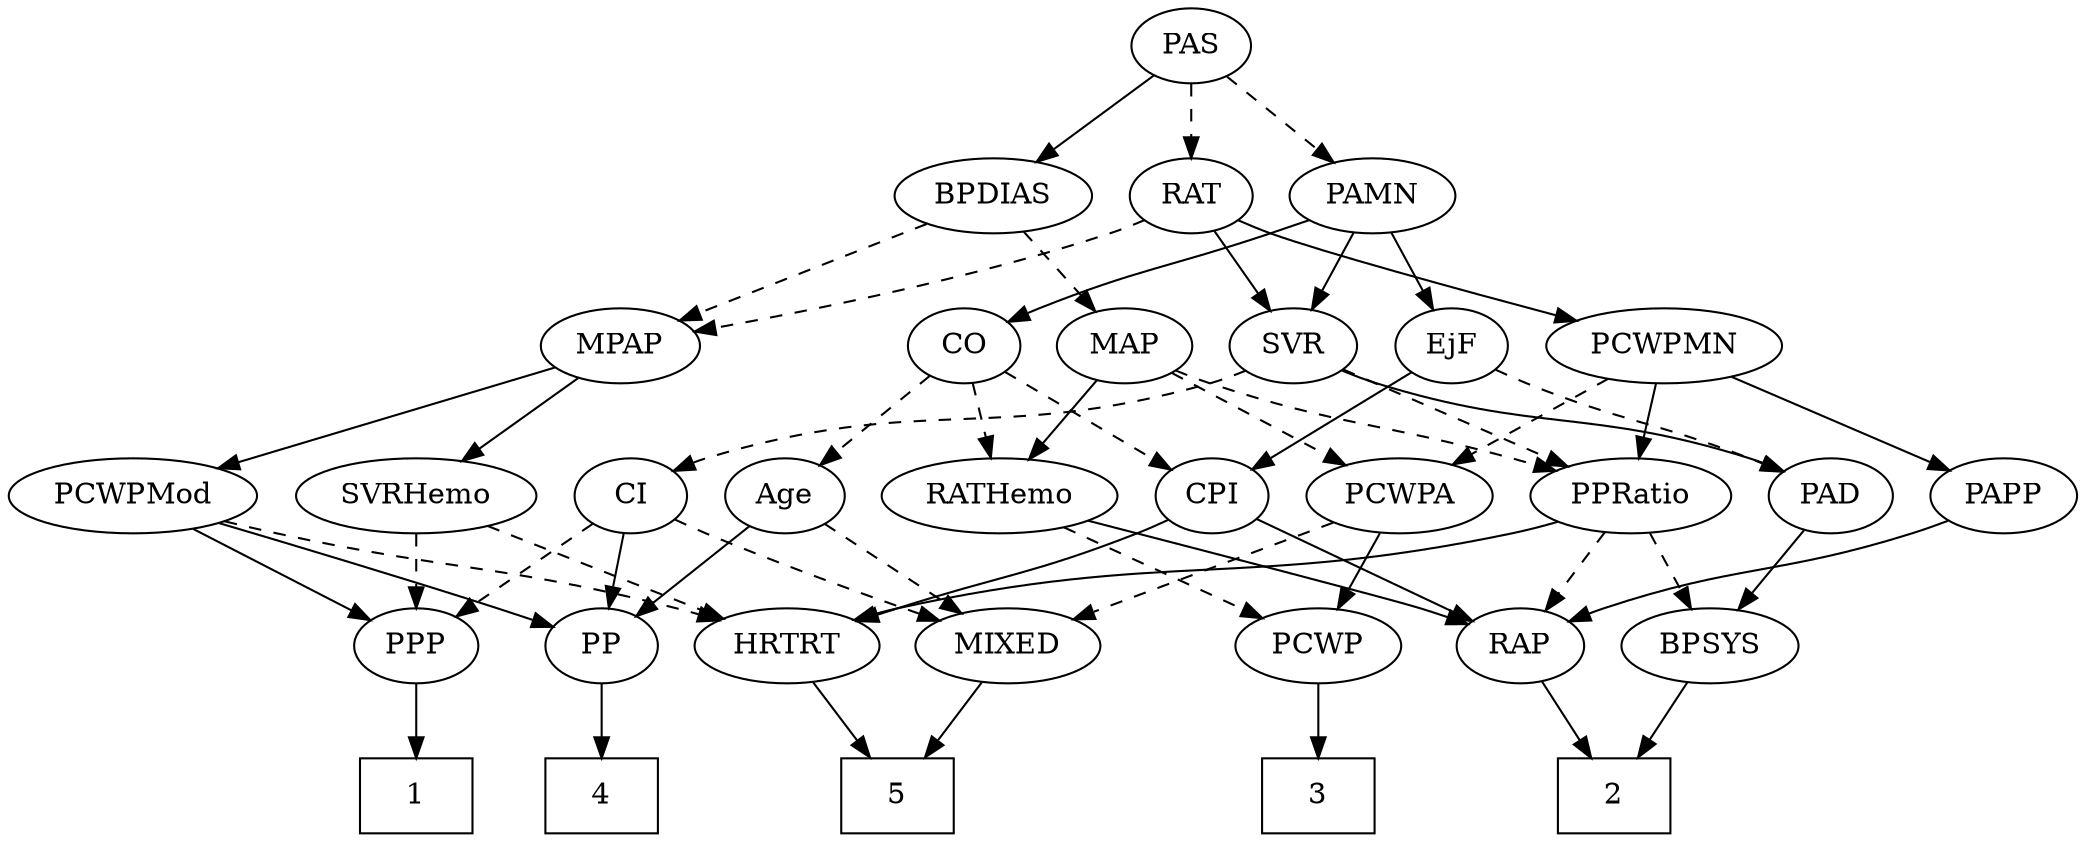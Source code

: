 strict digraph {
	graph [bb="0,0,908.84,396"];
	node [label="\N"];
	1	[height=0.5,
		pos="172,18",
		shape=box,
		width=0.75];
	2	[height=0.5,
		pos="708,18",
		shape=box,
		width=0.75];
	3	[height=0.5,
		pos="577,18",
		shape=box,
		width=0.75];
	4	[height=0.5,
		pos="256,18",
		shape=box,
		width=0.75];
	5	[height=0.5,
		pos="390,18",
		shape=box,
		width=0.75];
	Age	[height=0.5,
		pos="339,162",
		width=0.75];
	MIXED	[height=0.5,
		pos="439,90",
		width=1.1193];
	Age -> MIXED	[pos="e,418.16,105.59 356.87,148.49 371.51,138.24 392.52,123.53 409.63,111.56",
		style=dashed];
	PP	[height=0.5,
		pos="256,90",
		width=0.75];
	Age -> PP	[pos="e,272.08,104.56 322.6,147.17 310.35,136.85 293.44,122.58 279.73,111.01",
		style=solid];
	EjF	[height=0.5,
		pos="638,234",
		width=0.75];
	PAD	[height=0.5,
		pos="799,162",
		width=0.79437];
	EjF -> PAD	[pos="e,776.76,173.4 659.23,222.74 664.06,220.47 669.19,218.12 674,216 712.67,198.97 723.23,196.82 762,180 763.79,179.22 765.64,178.41 \
767.5,177.58",
		style=dashed];
	CPI	[height=0.5,
		pos="527,162",
		width=0.75];
	EjF -> CPI	[pos="e,546.2,175.11 618.91,220.97 601.28,209.85 574.87,193.19 554.88,180.58",
		style=solid];
	RAP	[height=0.5,
		pos="666,90",
		width=0.77632];
	RAP -> 2	[pos="e,697.72,36.124 675.74,72.765 680.73,64.44 686.93,54.104 692.56,44.725",
		style=solid];
	MIXED -> 5	[pos="e,402.21,36.447 427.38,72.411 421.64,64.2 414.56,54.099 408.13,44.9",
		style=solid];
	MPAP	[height=0.5,
		pos="263,234",
		width=0.97491];
	PCWPMod	[height=0.5,
		pos="51.995,162",
		width=1.4443];
	MPAP -> PCWPMod	[pos="e,88.313,175.05 234.1,223.41 198.99,211.77 139.33,191.97 97.902,178.23",
		style=solid];
	SVRHemo	[height=0.5,
		pos="172,162",
		width=1.3902];
	MPAP -> SVRHemo	[pos="e,192.41,178.7 244.14,218.5 231.52,208.79 214.68,195.83 200.44,184.88",
		style=solid];
	BPSYS	[height=0.5,
		pos="750,90",
		width=1.0471];
	BPSYS -> 2	[pos="e,718.46,36.447 740.04,72.411 735.17,64.285 729.18,54.307 723.71,45.184",
		style=solid];
	PAD -> BPSYS	[pos="e,761.41,107.31 787.88,145.12 781.76,136.38 774.04,125.35 767.17,115.54",
		style=solid];
	CO	[height=0.5,
		pos="413,234",
		width=0.75];
	CO -> Age	[pos="e,353.95,177.14 398.02,218.83 387.49,208.87 373.21,195.37 361.34,184.14",
		style=dashed];
	RATHemo	[height=0.5,
		pos="433,162",
		width=1.3721];
	CO -> RATHemo	[pos="e,428.06,180.28 417.84,216.05 420.06,208.26 422.76,198.82 425.26,190.08",
		style=dashed];
	CO -> CPI	[pos="e,507.56,174.93 432.33,221.13 450.59,209.91 478.19,192.97 498.88,180.26",
		style=dashed];
	PAS	[height=0.5,
		pos="519,378",
		width=0.75];
	PAMN	[height=0.5,
		pos="601,306",
		width=1.011];
	PAS -> PAMN	[pos="e,583.41,322.01 535.2,363.17 546.71,353.34 562.42,339.93 575.59,328.69",
		style=dashed];
	RAT	[height=0.5,
		pos="519,306",
		width=0.75827];
	PAS -> RAT	[pos="e,519,324.1 519,359.7 519,351.98 519,342.71 519,334.11",
		style=dashed];
	BPDIAS	[height=0.5,
		pos="431,306",
		width=1.1735];
	PAS -> BPDIAS	[pos="e,450.05,322.16 502.03,363.5 489.59,353.61 472.44,339.96 458.1,328.56",
		style=solid];
	PAMN -> EjF	[pos="e,629.29,251.47 609.76,288.41 614.19,280.04 619.65,269.71 624.59,260.37",
		style=solid];
	PAMN -> CO	[pos="e,434.14,245.47 572.82,294.45 566.94,292.29 560.77,290.05 555,288 508.1,271.37 495.12,270.65 449,252 447.17,251.26 445.3,250.48 \
443.43,249.67",
		style=solid];
	SVR	[height=0.5,
		pos="565,234",
		width=0.77632];
	PAMN -> SVR	[pos="e,573.47,251.47 592.46,288.41 588.16,280.04 582.85,269.71 578.04,260.37",
		style=solid];
	RATHemo -> RAP	[pos="e,642.78,100.23 470.1,150.03 477.04,148.01 484.23,145.93 491,144 548.65,127.57 564.01,126.61 621,108 625.01,106.69 629.2,105.23 \
633.34,103.73",
		style=solid];
	PCWP	[height=0.5,
		pos="577,90",
		width=0.97491];
	RATHemo -> PCWP	[pos="e,552.44,102.94 461.45,147.17 484.99,135.72 518.5,119.44 543.37,107.35",
		style=dashed];
	CPI -> RAP	[pos="e,644.59,101.78 547.81,150.52 571.01,138.84 608.76,119.82 635.35,106.44",
		style=solid];
	HRTRT	[height=0.5,
		pos="341,90",
		width=1.1013];
	CPI -> HRTRT	[pos="e,371.46,101.58 505.83,150.57 501,148.31 495.85,146 491,144 480.52,139.69 421.92,119.16 381.15,104.95",
		style=solid];
	RAT -> MPAP	[pos="e,295.84,240.89 497.76,294.4 492.67,292.09 487.2,289.81 482,288 422.17,267.24 350.43,251.54 305.77,242.8",
		style=dashed];
	RAT -> SVR	[pos="e,554.6,250.82 529.43,289.12 535.2,280.34 542.48,269.26 548.95,259.42",
		style=solid];
	PCWPMN	[height=0.5,
		pos="733,234",
		width=1.3902];
	RAT -> PCWPMN	[pos="e,695.4,245.95 540.3,294.6 545.39,292.29 550.84,289.95 556,288 568.31,283.35 637.64,262.86 685.78,248.77",
		style=solid];
	SVR -> PAD	[pos="e,777.39,173.84 586.6,222.16 591.58,219.92 596.91,217.72 602,216 671.05,192.66 692.95,203.34 762,180 763.9,179.35 765.85,178.64 \
767.79,177.89",
		style=solid];
	PPRatio	[height=0.5,
		pos="713,162",
		width=1.1013];
	SVR -> PPRatio	[pos="e,686.56,175.5 586.83,222.67 610.67,211.4 649.21,193.17 677.43,179.82",
		style=dashed];
	CI	[height=0.5,
		pos="267,162",
		width=0.75];
	SVR -> CI	[pos="e,287.53,173.92 544.07,221.9 539.23,219.68 534.01,217.55 529,216 431.81,185.98 400.18,210.02 303,180 301.06,179.4 299.1,178.72 297.15,\
177.98",
		style=dashed];
	PCWPMod -> PP	[pos="e,232.58,99.361 87.978,148.92 119.63,138.26 166.92,122.25 208,108 212.88,106.3 218.04,104.5 223.09,102.72",
		style=solid];
	PPP	[height=0.5,
		pos="172,90",
		width=0.75];
	PCWPMod -> PPP	[pos="e,152.13,102.59 77.444,146.15 96.775,134.88 123.36,119.37 143.42,107.67",
		style=solid];
	PCWPMod -> HRTRT	[pos="e,311.4,101.99 90.608,149.78 98.013,147.76 105.73,145.74 113,144 191.91,125.09 213.71,129.35 292,108 295.17,107.14 298.43,106.17 \
301.69,105.15",
		style=dashed];
	PCWPA	[height=0.5,
		pos="614,162",
		width=1.1555];
	PCWPA -> MIXED	[pos="e,467.95,102.58 584.31,149.13 554.88,137.35 509.66,119.27 477.49,106.4",
		style=dashed];
	PCWPA -> PCWP	[pos="e,585.87,107.79 605.04,144.05 600.72,135.89 595.45,125.91 590.65,116.82",
		style=solid];
	PCWPMN -> PCWPA	[pos="e,637.69,176.94 708.05,218.33 690.16,207.8 665.9,193.53 646.5,182.12",
		style=dashed];
	PCWPMN -> PPRatio	[pos="e,717.93,180.28 728.15,216.05 725.93,208.26 723.23,198.82 720.73,190.08",
		style=solid];
	PAPP	[height=0.5,
		pos="877,162",
		width=0.88464];
	PCWPMN -> PAPP	[pos="e,853.37,174.49 761.45,219.17 785.28,207.58 819.33,191.03 844.29,178.9",
		style=solid];
	SVRHemo -> PPP	[pos="e,172,108.1 172,143.7 172,135.98 172,126.71 172,118.11",
		style=dashed];
	SVRHemo -> HRTRT	[pos="e,312.72,102.71 203.78,147.83 232.08,136.11 273.51,118.95 303.44,106.56",
		style=dashed];
	BPDIAS -> MPAP	[pos="e,289.44,246.02 401.73,292.81 373.14,280.9 329.58,262.74 298.91,249.96",
		style=dashed];
	MAP	[height=0.5,
		pos="489,234",
		width=0.84854];
	BPDIAS -> MAP	[pos="e,476.02,250.67 444.45,288.76 451.87,279.8 461.23,268.51 469.45,258.59",
		style=dashed];
	MAP -> RATHemo	[pos="e,446.17,179.47 476.57,217.46 469.52,208.65 460.54,197.43 452.57,187.46",
		style=solid];
	MAP -> PCWPA	[pos="e,589.36,176.8 510.48,220.97 529.75,210.18 558.32,194.18 580.57,181.72",
		style=dashed];
	MAP -> PPRatio	[pos="e,683.17,174 512.27,222.16 517.39,219.97 522.83,217.79 528,216 587.47,195.36 604.83,198.52 665,180 667.77,179.15 670.62,178.23 673.48,\
177.29",
		style=dashed];
	PP -> 4	[pos="e,256,36.104 256,71.697 256,63.983 256,54.712 256,46.112",
		style=solid];
	PPP -> 1	[pos="e,172,36.104 172,71.697 172,63.983 172,54.712 172,46.112",
		style=solid];
	PPRatio -> RAP	[pos="e,676.73,106.99 701.86,144.41 696.04,135.74 688.8,124.97 682.36,115.38",
		style=dashed];
	PPRatio -> BPSYS	[pos="e,741.03,107.96 721.76,144.41 726.08,136.25 731.38,126.22 736.22,117.07",
		style=dashed];
	PPRatio -> HRTRT	[pos="e,370.25,102.24 684.1,149.66 677.87,147.53 671.27,145.5 665,144 545.13,115.27 509.96,136.35 390,108 386.65,107.21 383.22,106.28 \
379.79,105.26",
		style=solid];
	PCWP -> 3	[pos="e,577,36.104 577,71.697 577,63.983 577,54.712 577,46.112",
		style=solid];
	CI -> MIXED	[pos="e,408.77,102.09 288.2,150.69 293.04,148.42 298.17,146.08 303,144 335.02,130.22 371.91,115.94 399.19,105.68",
		style=dashed];
	CI -> PP	[pos="e,258.71,108.28 264.33,144.05 263.12,136.35 261.66,127.03 260.3,118.36",
		style=solid];
	CI -> PPP	[pos="e,189.63,103.99 249.57,148.16 235.07,137.47 214.2,122.1 197.77,109.99",
		style=dashed];
	PAPP -> RAP	[pos="e,687.65,101.69 852.67,150.02 847.54,147.89 842.13,145.77 837,144 778.7,123.89 761,128.95 703,108 701.1,107.32 699.17,106.57 697.23,\
105.79",
		style=solid];
	HRTRT -> 5	[pos="e,377.78,36.447 352.61,72.411 358.36,64.2 365.43,54.099 371.87,44.9",
		style=solid];
}

